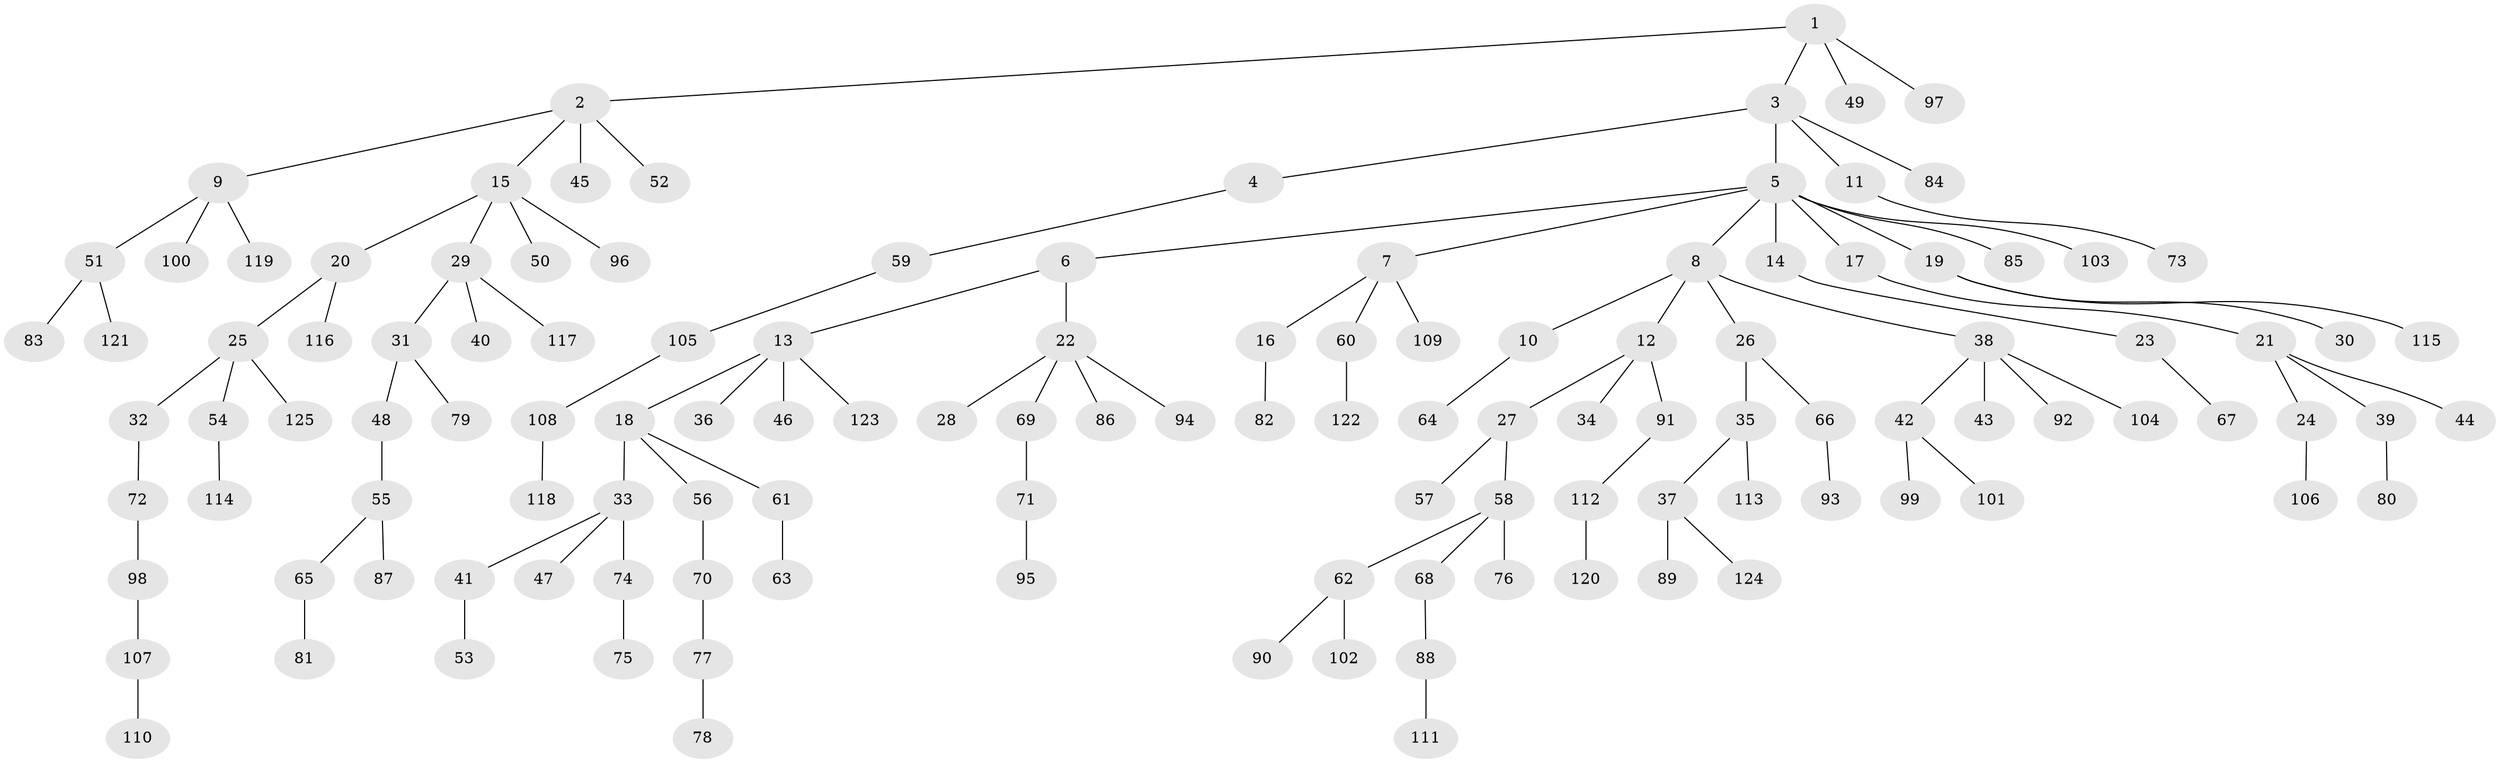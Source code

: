 // coarse degree distribution, {3: 0.13157894736842105, 4: 0.09210526315789473, 6: 0.013157894736842105, 2: 0.27631578947368424, 1: 0.47368421052631576, 8: 0.013157894736842105}
// Generated by graph-tools (version 1.1) at 2025/37/03/04/25 23:37:23]
// undirected, 125 vertices, 124 edges
graph export_dot {
  node [color=gray90,style=filled];
  1;
  2;
  3;
  4;
  5;
  6;
  7;
  8;
  9;
  10;
  11;
  12;
  13;
  14;
  15;
  16;
  17;
  18;
  19;
  20;
  21;
  22;
  23;
  24;
  25;
  26;
  27;
  28;
  29;
  30;
  31;
  32;
  33;
  34;
  35;
  36;
  37;
  38;
  39;
  40;
  41;
  42;
  43;
  44;
  45;
  46;
  47;
  48;
  49;
  50;
  51;
  52;
  53;
  54;
  55;
  56;
  57;
  58;
  59;
  60;
  61;
  62;
  63;
  64;
  65;
  66;
  67;
  68;
  69;
  70;
  71;
  72;
  73;
  74;
  75;
  76;
  77;
  78;
  79;
  80;
  81;
  82;
  83;
  84;
  85;
  86;
  87;
  88;
  89;
  90;
  91;
  92;
  93;
  94;
  95;
  96;
  97;
  98;
  99;
  100;
  101;
  102;
  103;
  104;
  105;
  106;
  107;
  108;
  109;
  110;
  111;
  112;
  113;
  114;
  115;
  116;
  117;
  118;
  119;
  120;
  121;
  122;
  123;
  124;
  125;
  1 -- 2;
  1 -- 3;
  1 -- 49;
  1 -- 97;
  2 -- 9;
  2 -- 15;
  2 -- 45;
  2 -- 52;
  3 -- 4;
  3 -- 5;
  3 -- 11;
  3 -- 84;
  4 -- 59;
  5 -- 6;
  5 -- 7;
  5 -- 8;
  5 -- 14;
  5 -- 17;
  5 -- 19;
  5 -- 85;
  5 -- 103;
  6 -- 13;
  6 -- 22;
  7 -- 16;
  7 -- 60;
  7 -- 109;
  8 -- 10;
  8 -- 12;
  8 -- 26;
  8 -- 38;
  9 -- 51;
  9 -- 100;
  9 -- 119;
  10 -- 64;
  11 -- 73;
  12 -- 27;
  12 -- 34;
  12 -- 91;
  13 -- 18;
  13 -- 36;
  13 -- 46;
  13 -- 123;
  14 -- 23;
  15 -- 20;
  15 -- 29;
  15 -- 50;
  15 -- 96;
  16 -- 82;
  17 -- 21;
  18 -- 33;
  18 -- 56;
  18 -- 61;
  19 -- 30;
  19 -- 115;
  20 -- 25;
  20 -- 116;
  21 -- 24;
  21 -- 39;
  21 -- 44;
  22 -- 28;
  22 -- 69;
  22 -- 86;
  22 -- 94;
  23 -- 67;
  24 -- 106;
  25 -- 32;
  25 -- 54;
  25 -- 125;
  26 -- 35;
  26 -- 66;
  27 -- 57;
  27 -- 58;
  29 -- 31;
  29 -- 40;
  29 -- 117;
  31 -- 48;
  31 -- 79;
  32 -- 72;
  33 -- 41;
  33 -- 47;
  33 -- 74;
  35 -- 37;
  35 -- 113;
  37 -- 89;
  37 -- 124;
  38 -- 42;
  38 -- 43;
  38 -- 92;
  38 -- 104;
  39 -- 80;
  41 -- 53;
  42 -- 99;
  42 -- 101;
  48 -- 55;
  51 -- 83;
  51 -- 121;
  54 -- 114;
  55 -- 65;
  55 -- 87;
  56 -- 70;
  58 -- 62;
  58 -- 68;
  58 -- 76;
  59 -- 105;
  60 -- 122;
  61 -- 63;
  62 -- 90;
  62 -- 102;
  65 -- 81;
  66 -- 93;
  68 -- 88;
  69 -- 71;
  70 -- 77;
  71 -- 95;
  72 -- 98;
  74 -- 75;
  77 -- 78;
  88 -- 111;
  91 -- 112;
  98 -- 107;
  105 -- 108;
  107 -- 110;
  108 -- 118;
  112 -- 120;
}
